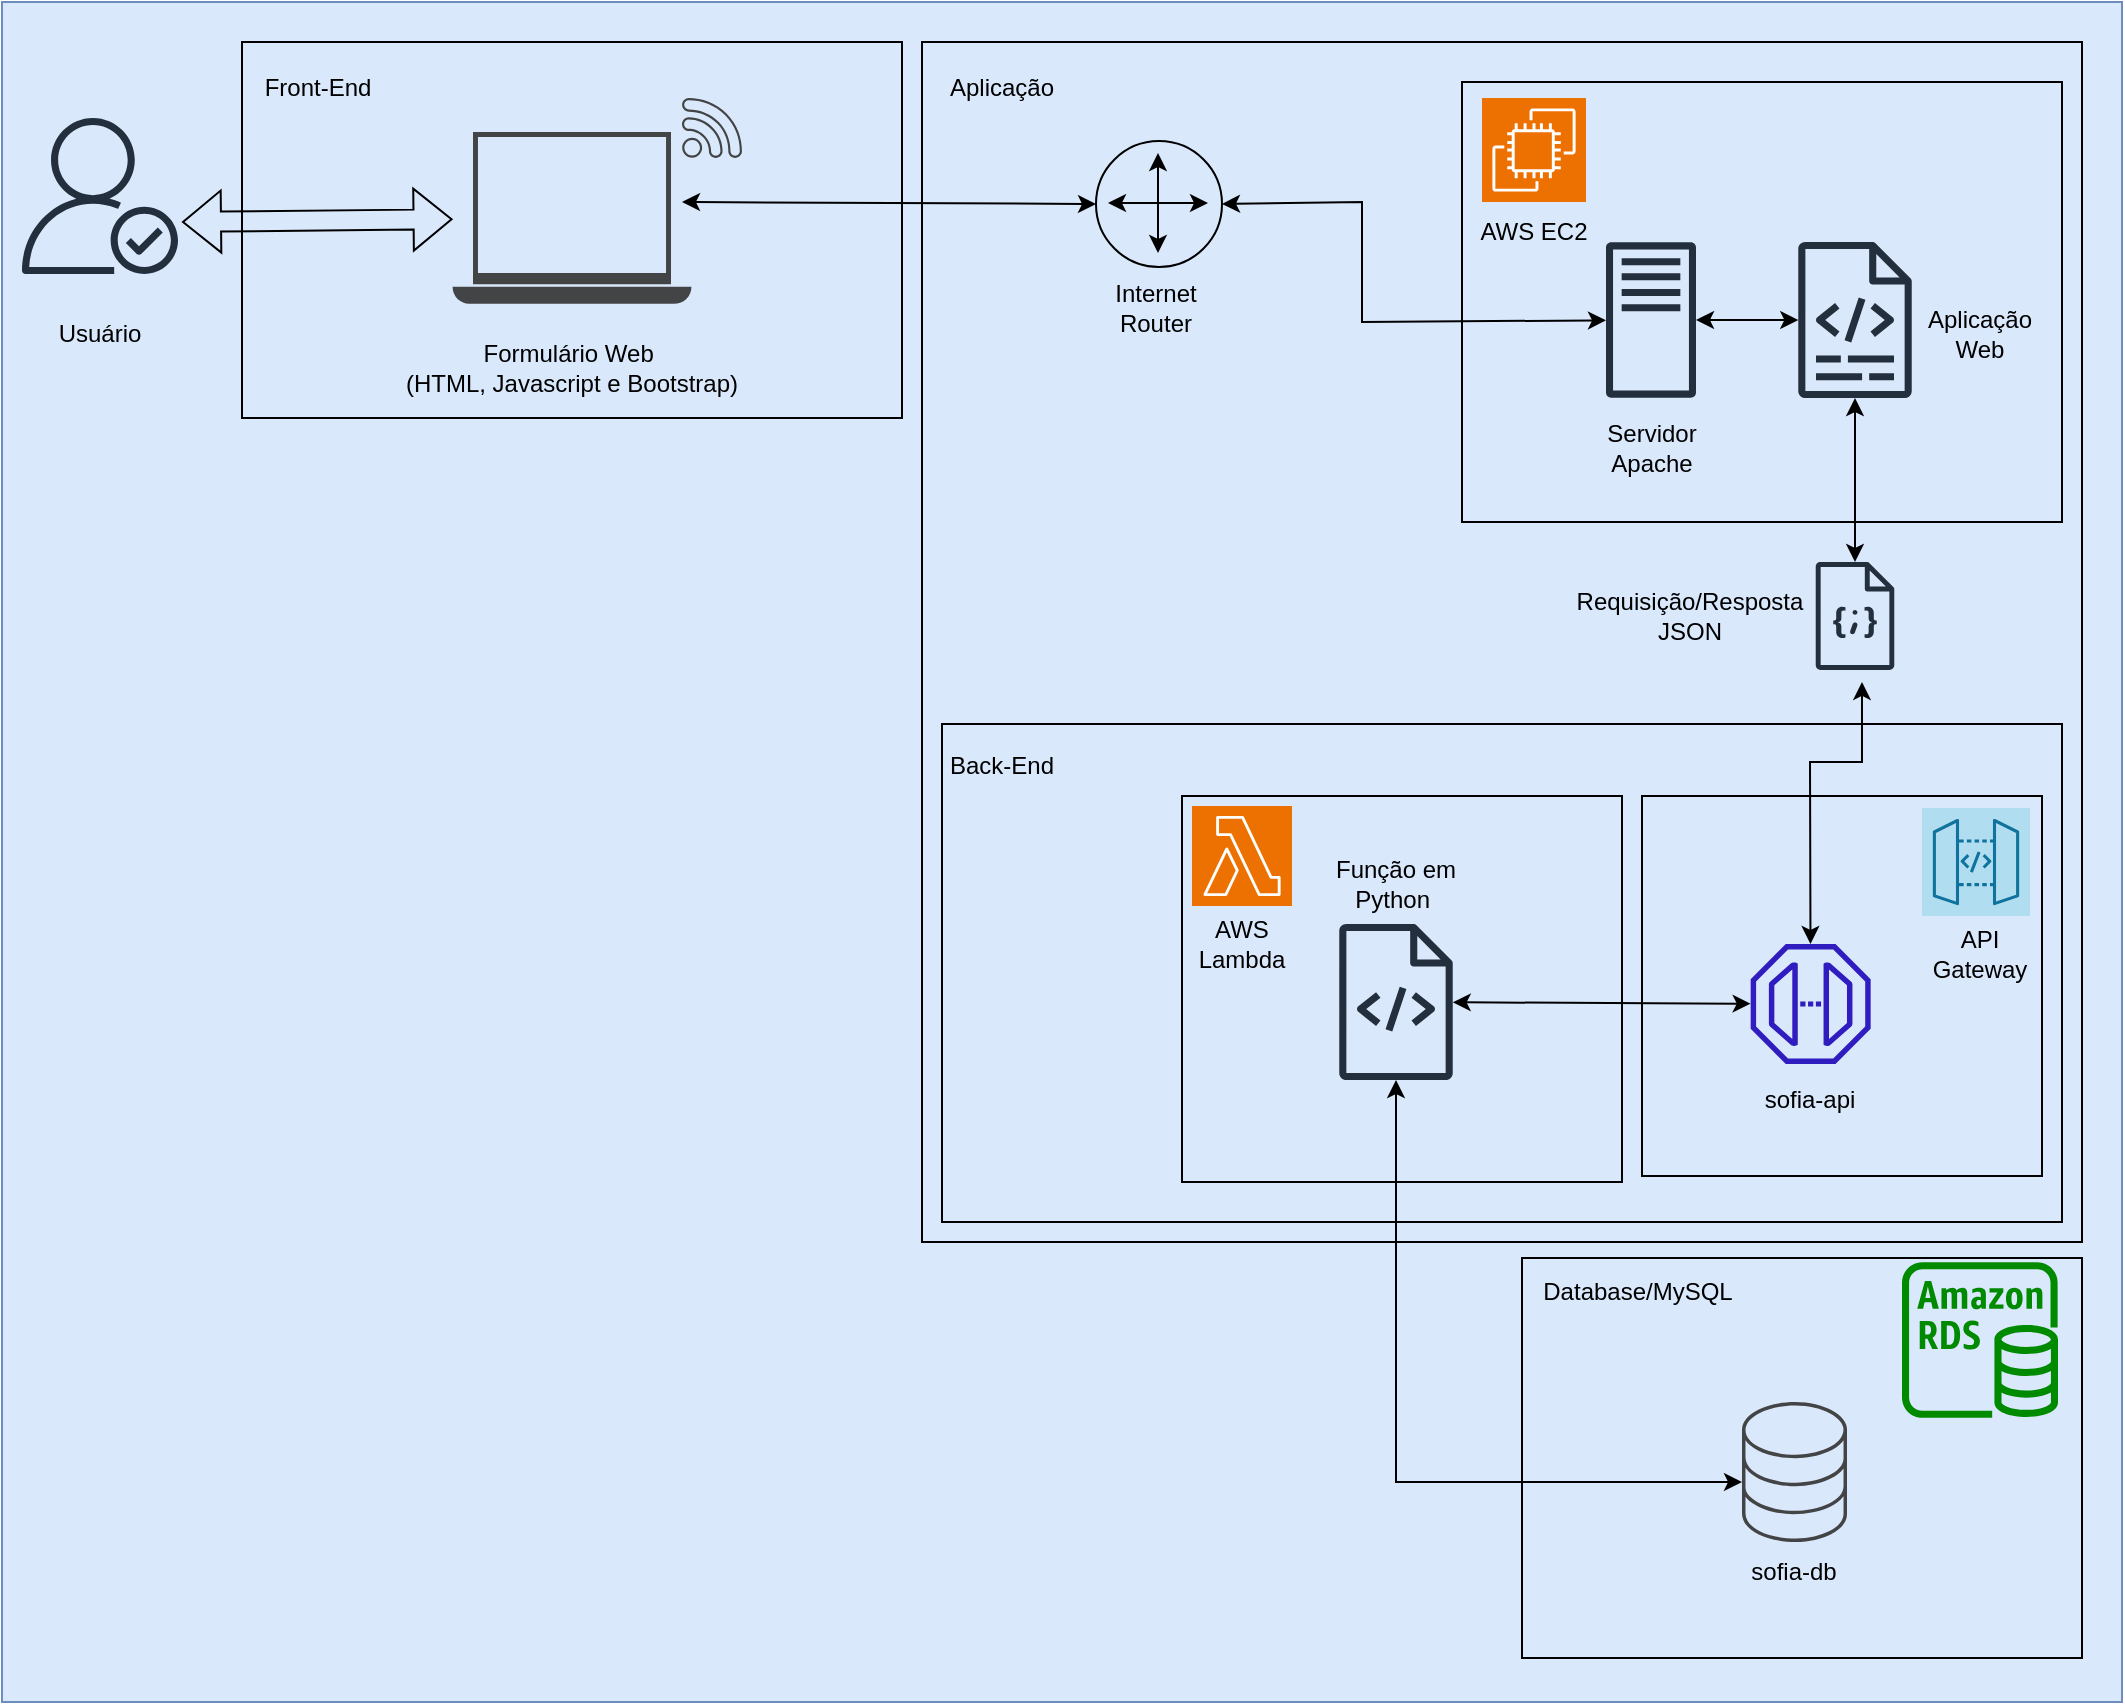 <mxfile version="24.5.2" type="github">
  <diagram name="Página-1" id="LlY6xRic4FnlabZBLyWc">
    <mxGraphModel dx="1882" dy="1757" grid="1" gridSize="10" guides="1" tooltips="1" connect="1" arrows="1" fold="1" page="1" pageScale="1" pageWidth="827" pageHeight="1169" background="#ffffff" math="0" shadow="0">
      <root>
        <mxCell id="0" />
        <mxCell id="1" parent="0" />
        <mxCell id="THmE8fpVxCZ4CfQZJ60t-85" value="" style="group;fillColor=#cce5ff;strokeColor=#36393d;" vertex="1" connectable="0" parent="1">
          <mxGeometry x="-50" y="-100" width="1060" height="850" as="geometry" />
        </mxCell>
        <mxCell id="THmE8fpVxCZ4CfQZJ60t-84" value="" style="rounded=0;whiteSpace=wrap;html=1;fillStyle=solid;fillColor=#dae8fc;strokeColor=#6c8ebf;" vertex="1" parent="THmE8fpVxCZ4CfQZJ60t-85">
          <mxGeometry width="1060" height="850" as="geometry" />
        </mxCell>
        <mxCell id="THmE8fpVxCZ4CfQZJ60t-78" value="" style="rounded=0;whiteSpace=wrap;html=1;fillColor=none;" vertex="1" parent="THmE8fpVxCZ4CfQZJ60t-85">
          <mxGeometry x="760" y="628" width="280" height="200" as="geometry" />
        </mxCell>
        <mxCell id="THmE8fpVxCZ4CfQZJ60t-69" value="" style="rounded=0;whiteSpace=wrap;html=1;fillColor=none;" vertex="1" parent="THmE8fpVxCZ4CfQZJ60t-85">
          <mxGeometry x="590" y="397" width="220" height="193" as="geometry" />
        </mxCell>
        <mxCell id="THmE8fpVxCZ4CfQZJ60t-24" value="" style="rounded=0;whiteSpace=wrap;html=1;fillColor=none;" vertex="1" parent="THmE8fpVxCZ4CfQZJ60t-85">
          <mxGeometry x="460" y="20" width="580" height="600" as="geometry" />
        </mxCell>
        <mxCell id="THmE8fpVxCZ4CfQZJ60t-67" value="" style="rounded=0;whiteSpace=wrap;html=1;gradientColor=default;fillColor=none;" vertex="1" parent="THmE8fpVxCZ4CfQZJ60t-85">
          <mxGeometry x="820" y="397" width="200" height="190" as="geometry" />
        </mxCell>
        <mxCell id="THmE8fpVxCZ4CfQZJ60t-58" value="" style="rounded=0;whiteSpace=wrap;html=1;fillColor=none;" vertex="1" parent="THmE8fpVxCZ4CfQZJ60t-85">
          <mxGeometry x="470" y="361" width="560" height="249" as="geometry" />
        </mxCell>
        <mxCell id="THmE8fpVxCZ4CfQZJ60t-60" value="" style="rounded=0;whiteSpace=wrap;html=1;fillColor=#2f1dbf;sketch=0;outlineConnect=0;strokeColor=#0e8088;dashed=0;verticalLabelPosition=bottom;verticalAlign=top;fontStyle=0;aspect=fixed;pointerEvents=1;shape=mxgraph.aws4.endpoint;" vertex="1" parent="THmE8fpVxCZ4CfQZJ60t-85">
          <mxGeometry x="870" y="471" width="68.66" height="60" as="geometry" />
        </mxCell>
        <mxCell id="THmE8fpVxCZ4CfQZJ60t-52" value="" style="rounded=0;whiteSpace=wrap;html=1;fillColor=none;" vertex="1" parent="THmE8fpVxCZ4CfQZJ60t-85">
          <mxGeometry x="730" y="40" width="300" height="220" as="geometry" />
        </mxCell>
        <mxCell id="THmE8fpVxCZ4CfQZJ60t-23" value="Aplicação" style="text;html=1;align=center;verticalAlign=middle;whiteSpace=wrap;rounded=0;" vertex="1" parent="THmE8fpVxCZ4CfQZJ60t-85">
          <mxGeometry x="470" y="28" width="60" height="30" as="geometry" />
        </mxCell>
        <mxCell id="THmE8fpVxCZ4CfQZJ60t-27" value="" style="rounded=0;whiteSpace=wrap;html=1;fillColor=none;" vertex="1" parent="THmE8fpVxCZ4CfQZJ60t-85">
          <mxGeometry x="120" y="20" width="330" height="188" as="geometry" />
        </mxCell>
        <mxCell id="THmE8fpVxCZ4CfQZJ60t-28" value="" style="sketch=0;outlineConnect=0;fontColor=#232F3E;gradientColor=none;fillColor=#232F3D;strokeColor=none;dashed=0;verticalLabelPosition=bottom;verticalAlign=top;align=center;html=1;fontSize=12;fontStyle=0;aspect=fixed;pointerEvents=1;shape=mxgraph.aws4.authenticated_user;" vertex="1" parent="THmE8fpVxCZ4CfQZJ60t-85">
          <mxGeometry x="10" y="58" width="78" height="78" as="geometry" />
        </mxCell>
        <mxCell id="THmE8fpVxCZ4CfQZJ60t-29" value="" style="sketch=0;pointerEvents=1;shadow=0;dashed=0;html=1;strokeColor=none;fillColor=#434445;aspect=fixed;labelPosition=center;verticalLabelPosition=bottom;verticalAlign=top;align=center;outlineConnect=0;shape=mxgraph.vvd.wi_fi;" vertex="1" parent="THmE8fpVxCZ4CfQZJ60t-85">
          <mxGeometry x="340" y="48" width="30" height="30" as="geometry" />
        </mxCell>
        <mxCell id="THmE8fpVxCZ4CfQZJ60t-30" value="" style="sketch=0;pointerEvents=1;shadow=0;dashed=0;html=1;strokeColor=none;fillColor=#434445;aspect=fixed;labelPosition=center;verticalLabelPosition=bottom;verticalAlign=top;align=center;outlineConnect=0;shape=mxgraph.vvd.laptop;" vertex="1" parent="THmE8fpVxCZ4CfQZJ60t-85">
          <mxGeometry x="225.28" y="65" width="119.44" height="86" as="geometry" />
        </mxCell>
        <mxCell id="THmE8fpVxCZ4CfQZJ60t-31" value="Front-End" style="text;html=1;align=center;verticalAlign=middle;whiteSpace=wrap;rounded=0;" vertex="1" parent="THmE8fpVxCZ4CfQZJ60t-85">
          <mxGeometry x="128" y="28" width="60" height="30" as="geometry" />
        </mxCell>
        <mxCell id="THmE8fpVxCZ4CfQZJ60t-32" value="Formulário Web&amp;nbsp;&lt;br&gt;(HTML, Javascript e Bootstrap)" style="text;html=1;align=center;verticalAlign=middle;whiteSpace=wrap;rounded=0;" vertex="1" parent="THmE8fpVxCZ4CfQZJ60t-85">
          <mxGeometry x="195" y="168" width="180" height="30" as="geometry" />
        </mxCell>
        <mxCell id="THmE8fpVxCZ4CfQZJ60t-33" value="Usuário" style="text;html=1;align=center;verticalAlign=middle;whiteSpace=wrap;rounded=0;" vertex="1" parent="THmE8fpVxCZ4CfQZJ60t-85">
          <mxGeometry x="19" y="151" width="60" height="30" as="geometry" />
        </mxCell>
        <mxCell id="THmE8fpVxCZ4CfQZJ60t-34" value="" style="sketch=0;points=[[0,0,0],[0.25,0,0],[0.5,0,0],[0.75,0,0],[1,0,0],[0,1,0],[0.25,1,0],[0.5,1,0],[0.75,1,0],[1,1,0],[0,0.25,0],[0,0.5,0],[0,0.75,0],[1,0.25,0],[1,0.5,0],[1,0.75,0]];outlineConnect=0;fontColor=#232F3E;fillColor=#ED7100;strokeColor=#ffffff;dashed=0;verticalLabelPosition=bottom;verticalAlign=top;align=center;html=1;fontSize=12;fontStyle=0;aspect=fixed;shape=mxgraph.aws4.resourceIcon;resIcon=mxgraph.aws4.lambda;" vertex="1" parent="THmE8fpVxCZ4CfQZJ60t-85">
          <mxGeometry x="595" y="402" width="50" height="50" as="geometry" />
        </mxCell>
        <mxCell id="THmE8fpVxCZ4CfQZJ60t-35" value="" style="sketch=0;points=[[0,0,0],[0.25,0,0],[0.5,0,0],[0.75,0,0],[1,0,0],[0,1,0],[0.25,1,0],[0.5,1,0],[0.75,1,0],[1,1,0],[0,0.25,0],[0,0.5,0],[0,0.75,0],[1,0.25,0],[1,0.5,0],[1,0.75,0]];outlineConnect=0;fontColor=#232F3E;fillColor=#ED7100;strokeColor=#ffffff;dashed=0;verticalLabelPosition=bottom;verticalAlign=top;align=center;html=1;fontSize=12;fontStyle=0;aspect=fixed;shape=mxgraph.aws4.resourceIcon;resIcon=mxgraph.aws4.ec2;" vertex="1" parent="THmE8fpVxCZ4CfQZJ60t-85">
          <mxGeometry x="740" y="48" width="52" height="52" as="geometry" />
        </mxCell>
        <mxCell id="THmE8fpVxCZ4CfQZJ60t-36" value="" style="sketch=0;points=[[0,0,0],[0.25,0,0],[0.5,0,0],[0.75,0,0],[1,0,0],[0,1,0],[0.25,1,0],[0.5,1,0],[0.75,1,0],[1,1,0],[0,0.25,0],[0,0.5,0],[0,0.75,0],[1,0.25,0],[1,0.5,0],[1,0.75,0]];outlineConnect=0;fillColor=#b1ddf0;strokeColor=#10739e;dashed=0;verticalLabelPosition=bottom;verticalAlign=top;align=center;html=1;fontSize=12;fontStyle=0;aspect=fixed;shape=mxgraph.aws4.resourceIcon;resIcon=mxgraph.aws4.api_gateway;" vertex="1" parent="THmE8fpVxCZ4CfQZJ60t-85">
          <mxGeometry x="960" y="403" width="54" height="54" as="geometry" />
        </mxCell>
        <mxCell id="THmE8fpVxCZ4CfQZJ60t-37" value="" style="sketch=0;outlineConnect=0;fillColor=#008a00;strokeColor=#005700;dashed=0;verticalLabelPosition=bottom;verticalAlign=top;align=center;html=1;fontSize=12;fontStyle=0;aspect=fixed;pointerEvents=1;shape=mxgraph.aws4.rds_instance;fontColor=#ffffff;" vertex="1" parent="THmE8fpVxCZ4CfQZJ60t-85">
          <mxGeometry x="950" y="630" width="78" height="78" as="geometry" />
        </mxCell>
        <mxCell id="THmE8fpVxCZ4CfQZJ60t-38" value="" style="sketch=0;outlineConnect=0;fontColor=#232F3E;gradientColor=none;fillColor=#232F3D;strokeColor=none;dashed=0;verticalLabelPosition=bottom;verticalAlign=top;align=center;html=1;fontSize=12;fontStyle=0;aspect=fixed;pointerEvents=1;shape=mxgraph.aws4.traditional_server;" vertex="1" parent="THmE8fpVxCZ4CfQZJ60t-85">
          <mxGeometry x="802" y="120" width="45" height="78" as="geometry" />
        </mxCell>
        <mxCell id="THmE8fpVxCZ4CfQZJ60t-39" value="Servidor Apache" style="text;html=1;align=center;verticalAlign=middle;whiteSpace=wrap;rounded=0;" vertex="1" parent="THmE8fpVxCZ4CfQZJ60t-85">
          <mxGeometry x="794.5" y="208" width="60" height="30" as="geometry" />
        </mxCell>
        <mxCell id="THmE8fpVxCZ4CfQZJ60t-48" value="" style="endArrow=classic;startArrow=classic;html=1;rounded=0;entryX=0;entryY=0.5;entryDx=0;entryDy=0;" edge="1" parent="THmE8fpVxCZ4CfQZJ60t-85" target="THmE8fpVxCZ4CfQZJ60t-40">
          <mxGeometry width="50" height="50" relative="1" as="geometry">
            <mxPoint x="340" y="100" as="sourcePoint" />
            <mxPoint x="570" y="250" as="targetPoint" />
          </mxGeometry>
        </mxCell>
        <mxCell id="THmE8fpVxCZ4CfQZJ60t-50" value="" style="endArrow=classic;startArrow=classic;html=1;rounded=0;exitX=1;exitY=0.5;exitDx=0;exitDy=0;" edge="1" parent="THmE8fpVxCZ4CfQZJ60t-85" source="THmE8fpVxCZ4CfQZJ60t-40" target="THmE8fpVxCZ4CfQZJ60t-38">
          <mxGeometry width="50" height="50" relative="1" as="geometry">
            <mxPoint x="650" y="133.5" as="sourcePoint" />
            <mxPoint x="740" y="133.5" as="targetPoint" />
            <Array as="points">
              <mxPoint x="680" y="100" />
              <mxPoint x="680" y="140" />
              <mxPoint x="680" y="160" />
            </Array>
          </mxGeometry>
        </mxCell>
        <mxCell id="THmE8fpVxCZ4CfQZJ60t-51" value="Internet&lt;div&gt;Router&lt;/div&gt;" style="text;html=1;align=center;verticalAlign=middle;whiteSpace=wrap;rounded=0;" vertex="1" parent="THmE8fpVxCZ4CfQZJ60t-85">
          <mxGeometry x="547" y="138" width="60" height="30" as="geometry" />
        </mxCell>
        <mxCell id="THmE8fpVxCZ4CfQZJ60t-53" value="AWS EC2" style="text;html=1;align=center;verticalAlign=middle;whiteSpace=wrap;rounded=0;" vertex="1" parent="THmE8fpVxCZ4CfQZJ60t-85">
          <mxGeometry x="736" y="100" width="60" height="30" as="geometry" />
        </mxCell>
        <mxCell id="THmE8fpVxCZ4CfQZJ60t-54" value="" style="sketch=0;outlineConnect=0;fontColor=#232F3E;gradientColor=none;fillColor=#232F3D;strokeColor=none;dashed=0;verticalLabelPosition=bottom;verticalAlign=top;align=center;html=1;fontSize=12;fontStyle=0;aspect=fixed;pointerEvents=1;shape=mxgraph.aws4.logs;" vertex="1" parent="THmE8fpVxCZ4CfQZJ60t-85">
          <mxGeometry x="898" y="120" width="57" height="78" as="geometry" />
        </mxCell>
        <mxCell id="THmE8fpVxCZ4CfQZJ60t-56" value="" style="endArrow=classic;startArrow=classic;html=1;rounded=0;" edge="1" parent="THmE8fpVxCZ4CfQZJ60t-85" source="THmE8fpVxCZ4CfQZJ60t-38" target="THmE8fpVxCZ4CfQZJ60t-54">
          <mxGeometry width="50" height="50" relative="1" as="geometry">
            <mxPoint x="660" y="320" as="sourcePoint" />
            <mxPoint x="710" y="270" as="targetPoint" />
          </mxGeometry>
        </mxCell>
        <mxCell id="THmE8fpVxCZ4CfQZJ60t-57" value="Aplicação&lt;div&gt;Web&lt;/div&gt;" style="text;html=1;align=center;verticalAlign=middle;whiteSpace=wrap;rounded=0;" vertex="1" parent="THmE8fpVxCZ4CfQZJ60t-85">
          <mxGeometry x="959" y="151" width="60" height="30" as="geometry" />
        </mxCell>
        <mxCell id="THmE8fpVxCZ4CfQZJ60t-59" value="Back-End" style="text;html=1;align=center;verticalAlign=middle;whiteSpace=wrap;rounded=0;" vertex="1" parent="THmE8fpVxCZ4CfQZJ60t-85">
          <mxGeometry x="470" y="367" width="60" height="30" as="geometry" />
        </mxCell>
        <mxCell id="THmE8fpVxCZ4CfQZJ60t-61" value="API Gateway" style="text;html=1;align=center;verticalAlign=middle;whiteSpace=wrap;rounded=0;" vertex="1" parent="THmE8fpVxCZ4CfQZJ60t-85">
          <mxGeometry x="959.46" y="461" width="60" height="30" as="geometry" />
        </mxCell>
        <mxCell id="THmE8fpVxCZ4CfQZJ60t-63" value="" style="sketch=0;outlineConnect=0;fontColor=#232F3E;gradientColor=none;fillColor=#232F3D;strokeColor=none;dashed=0;verticalLabelPosition=bottom;verticalAlign=top;align=center;html=1;fontSize=12;fontStyle=0;aspect=fixed;pointerEvents=1;shape=mxgraph.aws4.json_script;" vertex="1" parent="THmE8fpVxCZ4CfQZJ60t-85">
          <mxGeometry x="906.77" y="280" width="39.46" height="54" as="geometry" />
        </mxCell>
        <mxCell id="THmE8fpVxCZ4CfQZJ60t-64" value="AWS&lt;div&gt;Lambda&lt;/div&gt;" style="text;html=1;align=center;verticalAlign=middle;whiteSpace=wrap;rounded=0;" vertex="1" parent="THmE8fpVxCZ4CfQZJ60t-85">
          <mxGeometry x="590" y="456" width="60" height="30" as="geometry" />
        </mxCell>
        <mxCell id="THmE8fpVxCZ4CfQZJ60t-65" value="" style="sketch=0;outlineConnect=0;fontColor=#232F3E;gradientColor=none;fillColor=#232F3D;strokeColor=none;dashed=0;verticalLabelPosition=bottom;verticalAlign=top;align=center;html=1;fontSize=12;fontStyle=0;aspect=fixed;pointerEvents=1;shape=mxgraph.aws4.source_code;" vertex="1" parent="THmE8fpVxCZ4CfQZJ60t-85">
          <mxGeometry x="668.5" y="461" width="57" height="78" as="geometry" />
        </mxCell>
        <mxCell id="THmE8fpVxCZ4CfQZJ60t-66" value="Função em Python&amp;nbsp;" style="text;html=1;align=center;verticalAlign=middle;whiteSpace=wrap;rounded=0;" vertex="1" parent="THmE8fpVxCZ4CfQZJ60t-85">
          <mxGeometry x="661.25" y="426" width="71.5" height="30" as="geometry" />
        </mxCell>
        <mxCell id="THmE8fpVxCZ4CfQZJ60t-72" value="" style="shape=flexArrow;endArrow=classic;startArrow=classic;html=1;rounded=0;" edge="1" parent="THmE8fpVxCZ4CfQZJ60t-85" target="THmE8fpVxCZ4CfQZJ60t-30">
          <mxGeometry width="100" height="100" relative="1" as="geometry">
            <mxPoint x="90" y="110" as="sourcePoint" />
            <mxPoint x="590" y="310" as="targetPoint" />
          </mxGeometry>
        </mxCell>
        <mxCell id="THmE8fpVxCZ4CfQZJ60t-73" value="" style="endArrow=classic;startArrow=classic;html=1;rounded=0;" edge="1" parent="THmE8fpVxCZ4CfQZJ60t-85" source="THmE8fpVxCZ4CfQZJ60t-63" target="THmE8fpVxCZ4CfQZJ60t-54">
          <mxGeometry width="50" height="50" relative="1" as="geometry">
            <mxPoint x="520" y="380" as="sourcePoint" />
            <mxPoint x="570" y="330" as="targetPoint" />
          </mxGeometry>
        </mxCell>
        <mxCell id="THmE8fpVxCZ4CfQZJ60t-74" value="" style="endArrow=classic;startArrow=classic;html=1;rounded=0;entryX=0.589;entryY=1.111;entryDx=0;entryDy=0;entryPerimeter=0;" edge="1" parent="THmE8fpVxCZ4CfQZJ60t-85" source="THmE8fpVxCZ4CfQZJ60t-60" target="THmE8fpVxCZ4CfQZJ60t-63">
          <mxGeometry width="50" height="50" relative="1" as="geometry">
            <mxPoint x="520" y="380" as="sourcePoint" />
            <mxPoint x="570" y="330" as="targetPoint" />
            <Array as="points">
              <mxPoint x="904" y="380" />
              <mxPoint x="930" y="380" />
            </Array>
          </mxGeometry>
        </mxCell>
        <mxCell id="THmE8fpVxCZ4CfQZJ60t-75" value="Requisição/Resposta JSON" style="text;html=1;align=center;verticalAlign=middle;whiteSpace=wrap;rounded=0;" vertex="1" parent="THmE8fpVxCZ4CfQZJ60t-85">
          <mxGeometry x="790" y="292" width="108" height="30" as="geometry" />
        </mxCell>
        <mxCell id="THmE8fpVxCZ4CfQZJ60t-76" value="" style="endArrow=classic;startArrow=classic;html=1;rounded=0;" edge="1" parent="THmE8fpVxCZ4CfQZJ60t-85" source="THmE8fpVxCZ4CfQZJ60t-65" target="THmE8fpVxCZ4CfQZJ60t-60">
          <mxGeometry width="50" height="50" relative="1" as="geometry">
            <mxPoint x="520" y="380" as="sourcePoint" />
            <mxPoint x="570" y="330" as="targetPoint" />
          </mxGeometry>
        </mxCell>
        <mxCell id="THmE8fpVxCZ4CfQZJ60t-77" value="sofia-api" style="text;html=1;align=center;verticalAlign=middle;whiteSpace=wrap;rounded=0;" vertex="1" parent="THmE8fpVxCZ4CfQZJ60t-85">
          <mxGeometry x="874.33" y="534" width="60" height="30" as="geometry" />
        </mxCell>
        <mxCell id="THmE8fpVxCZ4CfQZJ60t-80" value="" style="sketch=0;pointerEvents=1;shadow=0;dashed=0;html=1;strokeColor=none;fillColor=#434445;aspect=fixed;labelPosition=center;verticalLabelPosition=bottom;verticalAlign=top;align=center;outlineConnect=0;shape=mxgraph.vvd.storage;" vertex="1" parent="THmE8fpVxCZ4CfQZJ60t-85">
          <mxGeometry x="870" y="700" width="52.5" height="70" as="geometry" />
        </mxCell>
        <mxCell id="THmE8fpVxCZ4CfQZJ60t-81" value="sofia-db" style="text;html=1;align=center;verticalAlign=middle;whiteSpace=wrap;rounded=0;" vertex="1" parent="THmE8fpVxCZ4CfQZJ60t-85">
          <mxGeometry x="866.25" y="770" width="60" height="30" as="geometry" />
        </mxCell>
        <mxCell id="THmE8fpVxCZ4CfQZJ60t-82" value="Database/MySQL" style="text;html=1;align=center;verticalAlign=middle;whiteSpace=wrap;rounded=0;" vertex="1" parent="THmE8fpVxCZ4CfQZJ60t-85">
          <mxGeometry x="764.5" y="630" width="105.5" height="30" as="geometry" />
        </mxCell>
        <mxCell id="THmE8fpVxCZ4CfQZJ60t-83" value="" style="endArrow=classic;startArrow=classic;html=1;rounded=0;" edge="1" parent="THmE8fpVxCZ4CfQZJ60t-85" target="THmE8fpVxCZ4CfQZJ60t-65">
          <mxGeometry width="50" height="50" relative="1" as="geometry">
            <mxPoint x="870" y="740" as="sourcePoint" />
            <mxPoint x="570" y="570" as="targetPoint" />
            <Array as="points">
              <mxPoint x="697" y="740" />
            </Array>
          </mxGeometry>
        </mxCell>
        <mxCell id="THmE8fpVxCZ4CfQZJ60t-40" value="" style="ellipse;whiteSpace=wrap;html=1;aspect=fixed;fillColor=none;" vertex="1" parent="THmE8fpVxCZ4CfQZJ60t-85">
          <mxGeometry x="547" y="69.5" width="63" height="63" as="geometry" />
        </mxCell>
        <mxCell id="THmE8fpVxCZ4CfQZJ60t-42" value="" style="endArrow=classic;startArrow=classic;html=1;rounded=0;" edge="1" parent="THmE8fpVxCZ4CfQZJ60t-85">
          <mxGeometry width="50" height="50" relative="1" as="geometry">
            <mxPoint x="553" y="100.5" as="sourcePoint" />
            <mxPoint x="603" y="100.5" as="targetPoint" />
          </mxGeometry>
        </mxCell>
        <mxCell id="THmE8fpVxCZ4CfQZJ60t-43" value="" style="endArrow=classic;startArrow=classic;html=1;rounded=0;" edge="1" parent="THmE8fpVxCZ4CfQZJ60t-85">
          <mxGeometry width="50" height="50" relative="1" as="geometry">
            <mxPoint x="578" y="125.5" as="sourcePoint" />
            <mxPoint x="578" y="75.5" as="targetPoint" />
          </mxGeometry>
        </mxCell>
      </root>
    </mxGraphModel>
  </diagram>
</mxfile>
